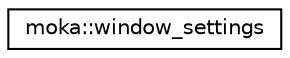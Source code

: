 digraph "Graphical Class Hierarchy"
{
 // LATEX_PDF_SIZE
  edge [fontname="Helvetica",fontsize="10",labelfontname="Helvetica",labelfontsize="10"];
  node [fontname="Helvetica",fontsize="10",shape=record];
  rankdir="LR";
  Node0 [label="moka::window_settings",height=0.2,width=0.4,color="black", fillcolor="white", style="filled",URL="$structmoka_1_1window__settings.html",tooltip="Window construction settings. Pass to the window object on constructions to set the initial state of ..."];
}
